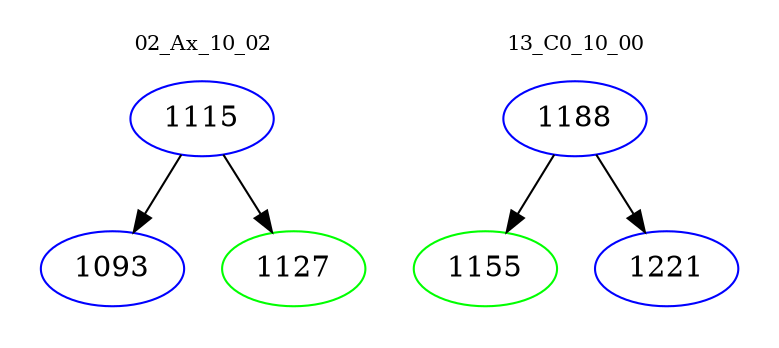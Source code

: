 digraph{
subgraph cluster_0 {
color = white
label = "02_Ax_10_02";
fontsize=10;
T0_1115 [label="1115", color="blue"]
T0_1115 -> T0_1093 [color="black"]
T0_1093 [label="1093", color="blue"]
T0_1115 -> T0_1127 [color="black"]
T0_1127 [label="1127", color="green"]
}
subgraph cluster_1 {
color = white
label = "13_C0_10_00";
fontsize=10;
T1_1188 [label="1188", color="blue"]
T1_1188 -> T1_1155 [color="black"]
T1_1155 [label="1155", color="green"]
T1_1188 -> T1_1221 [color="black"]
T1_1221 [label="1221", color="blue"]
}
}
